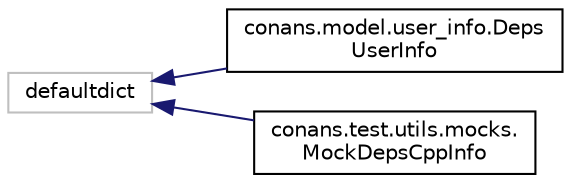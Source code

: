 digraph "Graphical Class Hierarchy"
{
 // LATEX_PDF_SIZE
  edge [fontname="Helvetica",fontsize="10",labelfontname="Helvetica",labelfontsize="10"];
  node [fontname="Helvetica",fontsize="10",shape=record];
  rankdir="LR";
  Node3459 [label="defaultdict",height=0.2,width=0.4,color="grey75", fillcolor="white", style="filled",tooltip=" "];
  Node3459 -> Node0 [dir="back",color="midnightblue",fontsize="10",style="solid",fontname="Helvetica"];
  Node0 [label="conans.model.user_info.Deps\lUserInfo",height=0.2,width=0.4,color="black", fillcolor="white", style="filled",URL="$classconans_1_1model_1_1user__info_1_1DepsUserInfo.html",tooltip=" "];
  Node3459 -> Node3461 [dir="back",color="midnightblue",fontsize="10",style="solid",fontname="Helvetica"];
  Node3461 [label="conans.test.utils.mocks.\lMockDepsCppInfo",height=0.2,width=0.4,color="black", fillcolor="white", style="filled",URL="$classconans_1_1test_1_1utils_1_1mocks_1_1MockDepsCppInfo.html",tooltip=" "];
}
